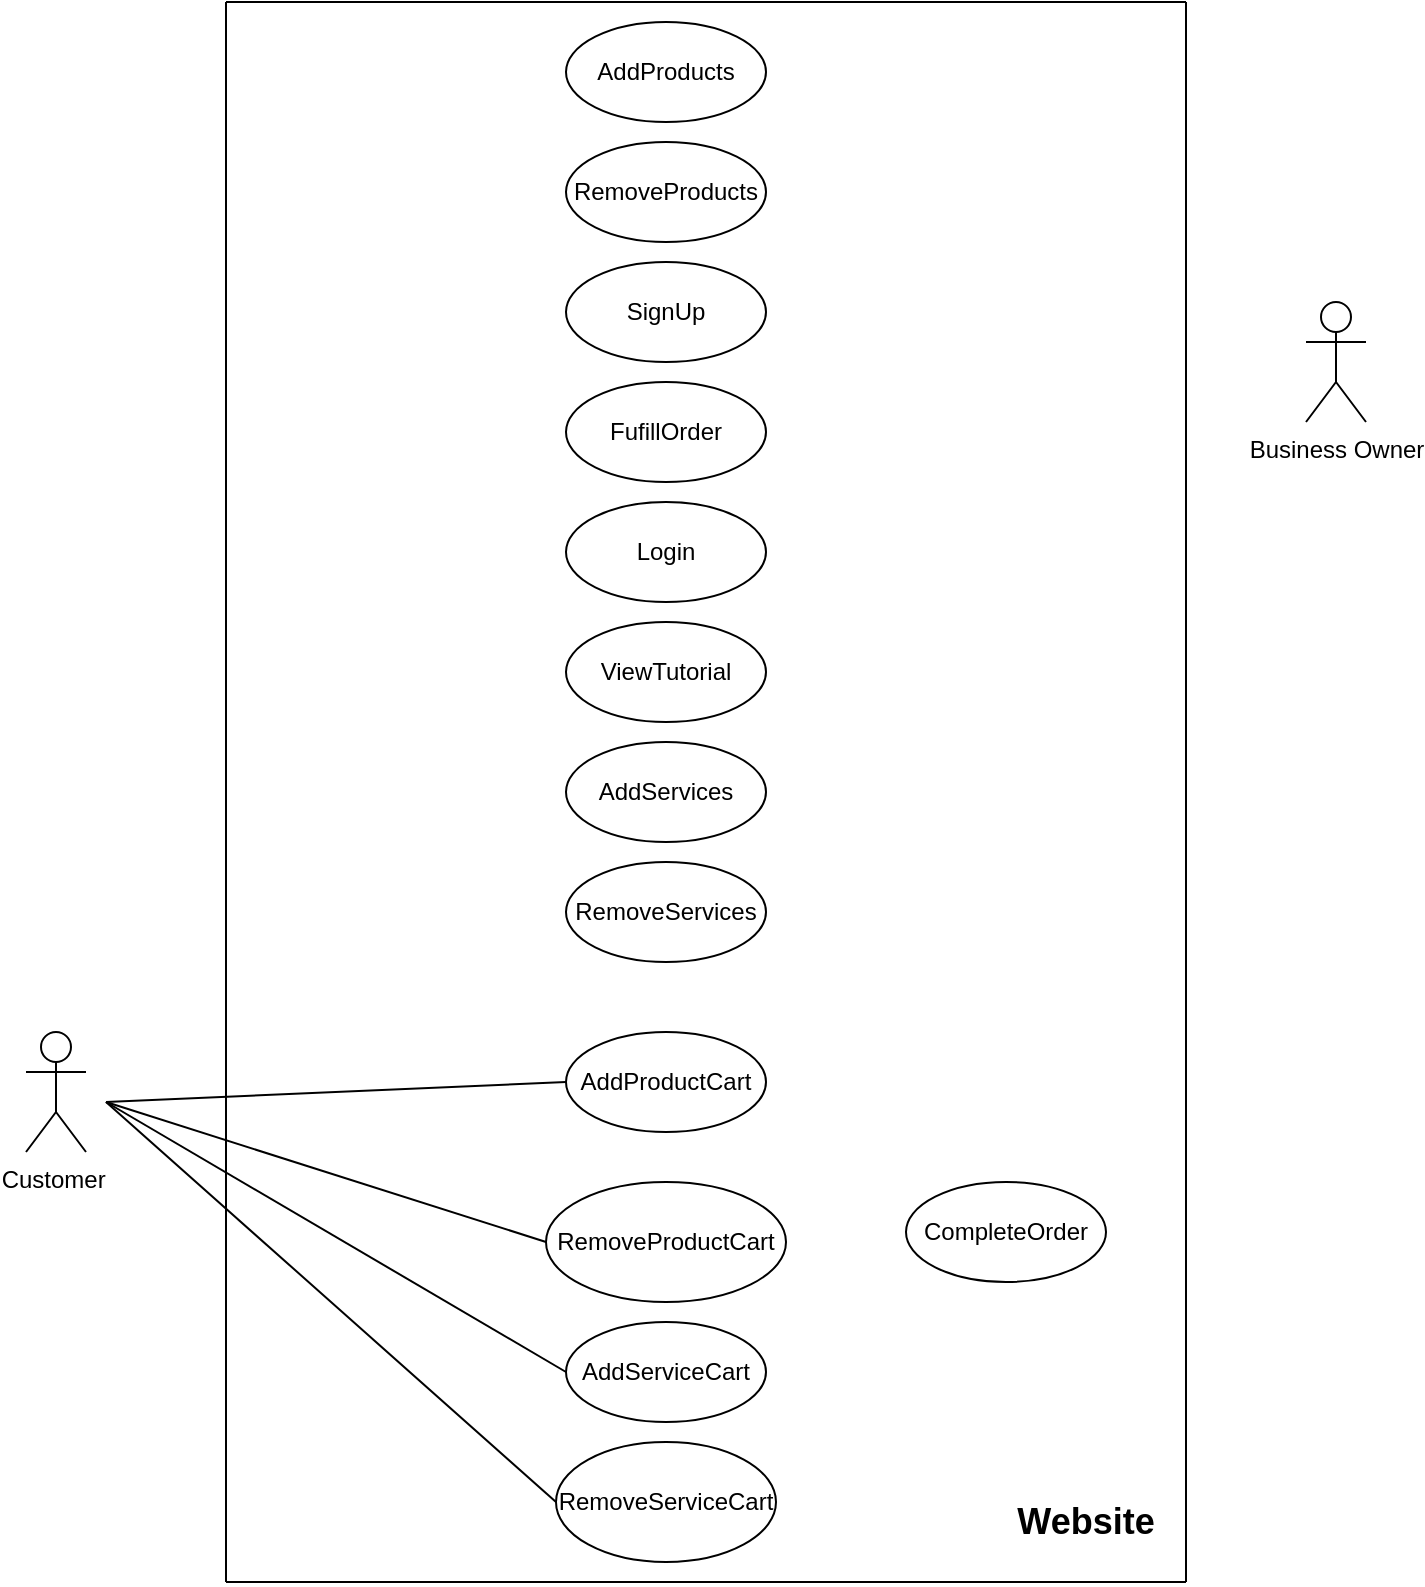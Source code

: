 <mxfile version="14.6.6" type="github">
  <diagram id="yY90U4RdEbYdxf410obB" name="Page-1">
    <mxGraphModel dx="1306" dy="736" grid="1" gridSize="10" guides="1" tooltips="1" connect="1" arrows="1" fold="1" page="1" pageScale="1" pageWidth="850" pageHeight="1100" math="0" shadow="0">
      <root>
        <mxCell id="0" />
        <mxCell id="1" parent="0" />
        <mxCell id="WH1sUQ4tS5VsA4-MWuWP-1" value="Business Owner" style="shape=umlActor;verticalLabelPosition=bottom;verticalAlign=top;html=1;outlineConnect=0;" parent="1" vertex="1">
          <mxGeometry x="780" y="330" width="30" height="60" as="geometry" />
        </mxCell>
        <mxCell id="WH1sUQ4tS5VsA4-MWuWP-2" value="Customer&amp;nbsp;" style="shape=umlActor;verticalLabelPosition=bottom;verticalAlign=top;html=1;outlineConnect=0;" parent="1" vertex="1">
          <mxGeometry x="140" y="695" width="30" height="60" as="geometry" />
        </mxCell>
        <mxCell id="WH1sUQ4tS5VsA4-MWuWP-5" value="" style="endArrow=none;html=1;" parent="1" edge="1">
          <mxGeometry width="50" height="50" relative="1" as="geometry">
            <mxPoint x="240" y="970" as="sourcePoint" />
            <mxPoint x="240" y="180" as="targetPoint" />
          </mxGeometry>
        </mxCell>
        <mxCell id="WH1sUQ4tS5VsA4-MWuWP-6" value="" style="endArrow=none;html=1;" parent="1" edge="1">
          <mxGeometry width="50" height="50" relative="1" as="geometry">
            <mxPoint x="240" y="970" as="sourcePoint" />
            <mxPoint x="720" y="970" as="targetPoint" />
          </mxGeometry>
        </mxCell>
        <mxCell id="WH1sUQ4tS5VsA4-MWuWP-7" value="" style="endArrow=none;html=1;startArrow=none;" parent="1" edge="1">
          <mxGeometry width="50" height="50" relative="1" as="geometry">
            <mxPoint x="720" y="930" as="sourcePoint" />
            <mxPoint x="720" y="180" as="targetPoint" />
          </mxGeometry>
        </mxCell>
        <mxCell id="WH1sUQ4tS5VsA4-MWuWP-8" value="" style="endArrow=none;html=1;" parent="1" edge="1">
          <mxGeometry width="50" height="50" relative="1" as="geometry">
            <mxPoint x="240" y="180" as="sourcePoint" />
            <mxPoint x="720" y="180" as="targetPoint" />
          </mxGeometry>
        </mxCell>
        <mxCell id="WH1sUQ4tS5VsA4-MWuWP-9" value="SignUp" style="ellipse;whiteSpace=wrap;html=1;" parent="1" vertex="1">
          <mxGeometry x="410" y="310" width="100" height="50" as="geometry" />
        </mxCell>
        <mxCell id="WH1sUQ4tS5VsA4-MWuWP-10" value="AddProducts" style="ellipse;whiteSpace=wrap;html=1;" parent="1" vertex="1">
          <mxGeometry x="410" y="190" width="100" height="50" as="geometry" />
        </mxCell>
        <mxCell id="WH1sUQ4tS5VsA4-MWuWP-11" value="Login" style="ellipse;whiteSpace=wrap;html=1;" parent="1" vertex="1">
          <mxGeometry x="410" y="430" width="100" height="50" as="geometry" />
        </mxCell>
        <mxCell id="WH1sUQ4tS5VsA4-MWuWP-12" value="RemoveProducts" style="ellipse;whiteSpace=wrap;html=1;" parent="1" vertex="1">
          <mxGeometry x="410" y="250" width="100" height="50" as="geometry" />
        </mxCell>
        <mxCell id="WH1sUQ4tS5VsA4-MWuWP-13" value="FufillOrder" style="ellipse;whiteSpace=wrap;html=1;" parent="1" vertex="1">
          <mxGeometry x="410" y="370" width="100" height="50" as="geometry" />
        </mxCell>
        <mxCell id="WH1sUQ4tS5VsA4-MWuWP-14" value="ViewTutorial" style="ellipse;whiteSpace=wrap;html=1;" parent="1" vertex="1">
          <mxGeometry x="410" y="490" width="100" height="50" as="geometry" />
        </mxCell>
        <mxCell id="WH1sUQ4tS5VsA4-MWuWP-21" value="AddProductCart" style="ellipse;whiteSpace=wrap;html=1;" parent="1" vertex="1">
          <mxGeometry x="410" y="695" width="100" height="50" as="geometry" />
        </mxCell>
        <mxCell id="WH1sUQ4tS5VsA4-MWuWP-22" value="RemoveProductCart" style="ellipse;whiteSpace=wrap;html=1;" parent="1" vertex="1">
          <mxGeometry x="400" y="770" width="120" height="60" as="geometry" />
        </mxCell>
        <mxCell id="WH1sUQ4tS5VsA4-MWuWP-24" value="AddServiceCart" style="ellipse;whiteSpace=wrap;html=1;" parent="1" vertex="1">
          <mxGeometry x="410" y="840" width="100" height="50" as="geometry" />
        </mxCell>
        <mxCell id="WH1sUQ4tS5VsA4-MWuWP-25" value="RemoveServiceCart" style="ellipse;whiteSpace=wrap;html=1;" parent="1" vertex="1">
          <mxGeometry x="405" y="900" width="110" height="60" as="geometry" />
        </mxCell>
        <mxCell id="WH1sUQ4tS5VsA4-MWuWP-27" value="" style="endArrow=none;html=1;entryX=0;entryY=0.5;entryDx=0;entryDy=0;" parent="1" target="WH1sUQ4tS5VsA4-MWuWP-21" edge="1">
          <mxGeometry width="50" height="50" relative="1" as="geometry">
            <mxPoint x="180" y="730" as="sourcePoint" />
            <mxPoint x="550" y="560" as="targetPoint" />
          </mxGeometry>
        </mxCell>
        <mxCell id="WH1sUQ4tS5VsA4-MWuWP-28" value="" style="endArrow=none;html=1;entryX=0;entryY=0.5;entryDx=0;entryDy=0;" parent="1" target="WH1sUQ4tS5VsA4-MWuWP-22" edge="1">
          <mxGeometry width="50" height="50" relative="1" as="geometry">
            <mxPoint x="180" y="730" as="sourcePoint" />
            <mxPoint x="430" y="725" as="targetPoint" />
          </mxGeometry>
        </mxCell>
        <mxCell id="WH1sUQ4tS5VsA4-MWuWP-30" value="" style="endArrow=none;html=1;entryX=0;entryY=0.5;entryDx=0;entryDy=0;" parent="1" target="WH1sUQ4tS5VsA4-MWuWP-24" edge="1">
          <mxGeometry width="50" height="50" relative="1" as="geometry">
            <mxPoint x="180" y="730" as="sourcePoint" />
            <mxPoint x="420" y="755" as="targetPoint" />
          </mxGeometry>
        </mxCell>
        <mxCell id="WH1sUQ4tS5VsA4-MWuWP-31" value="" style="endArrow=none;html=1;entryX=0;entryY=0.5;entryDx=0;entryDy=0;" parent="1" target="WH1sUQ4tS5VsA4-MWuWP-25" edge="1">
          <mxGeometry width="50" height="50" relative="1" as="geometry">
            <mxPoint x="180" y="730" as="sourcePoint" />
            <mxPoint x="380" y="765" as="targetPoint" />
          </mxGeometry>
        </mxCell>
        <mxCell id="YdJ6lIfjJx7YanC5GbQx-1" value="AddServices" style="ellipse;whiteSpace=wrap;html=1;" vertex="1" parent="1">
          <mxGeometry x="410" y="550" width="100" height="50" as="geometry" />
        </mxCell>
        <mxCell id="YdJ6lIfjJx7YanC5GbQx-2" value="RemoveServices" style="ellipse;whiteSpace=wrap;html=1;" vertex="1" parent="1">
          <mxGeometry x="410" y="610" width="100" height="50" as="geometry" />
        </mxCell>
        <mxCell id="YdJ6lIfjJx7YanC5GbQx-3" value="CompleteOrder" style="ellipse;whiteSpace=wrap;html=1;" vertex="1" parent="1">
          <mxGeometry x="580" y="770" width="100" height="50" as="geometry" />
        </mxCell>
        <mxCell id="YdJ6lIfjJx7YanC5GbQx-5" value="" style="endArrow=none;html=1;" edge="1" parent="1">
          <mxGeometry width="50" height="50" relative="1" as="geometry">
            <mxPoint x="720" y="970" as="sourcePoint" />
            <mxPoint x="720" y="930" as="targetPoint" />
          </mxGeometry>
        </mxCell>
        <mxCell id="YdJ6lIfjJx7YanC5GbQx-6" value="&lt;b&gt;&lt;font style=&quot;font-size: 18px&quot;&gt;Website&lt;/font&gt;&lt;/b&gt;" style="text;html=1;strokeColor=none;fillColor=none;align=center;verticalAlign=middle;whiteSpace=wrap;rounded=0;" vertex="1" parent="1">
          <mxGeometry x="650" y="930" width="40" height="20" as="geometry" />
        </mxCell>
      </root>
    </mxGraphModel>
  </diagram>
</mxfile>
